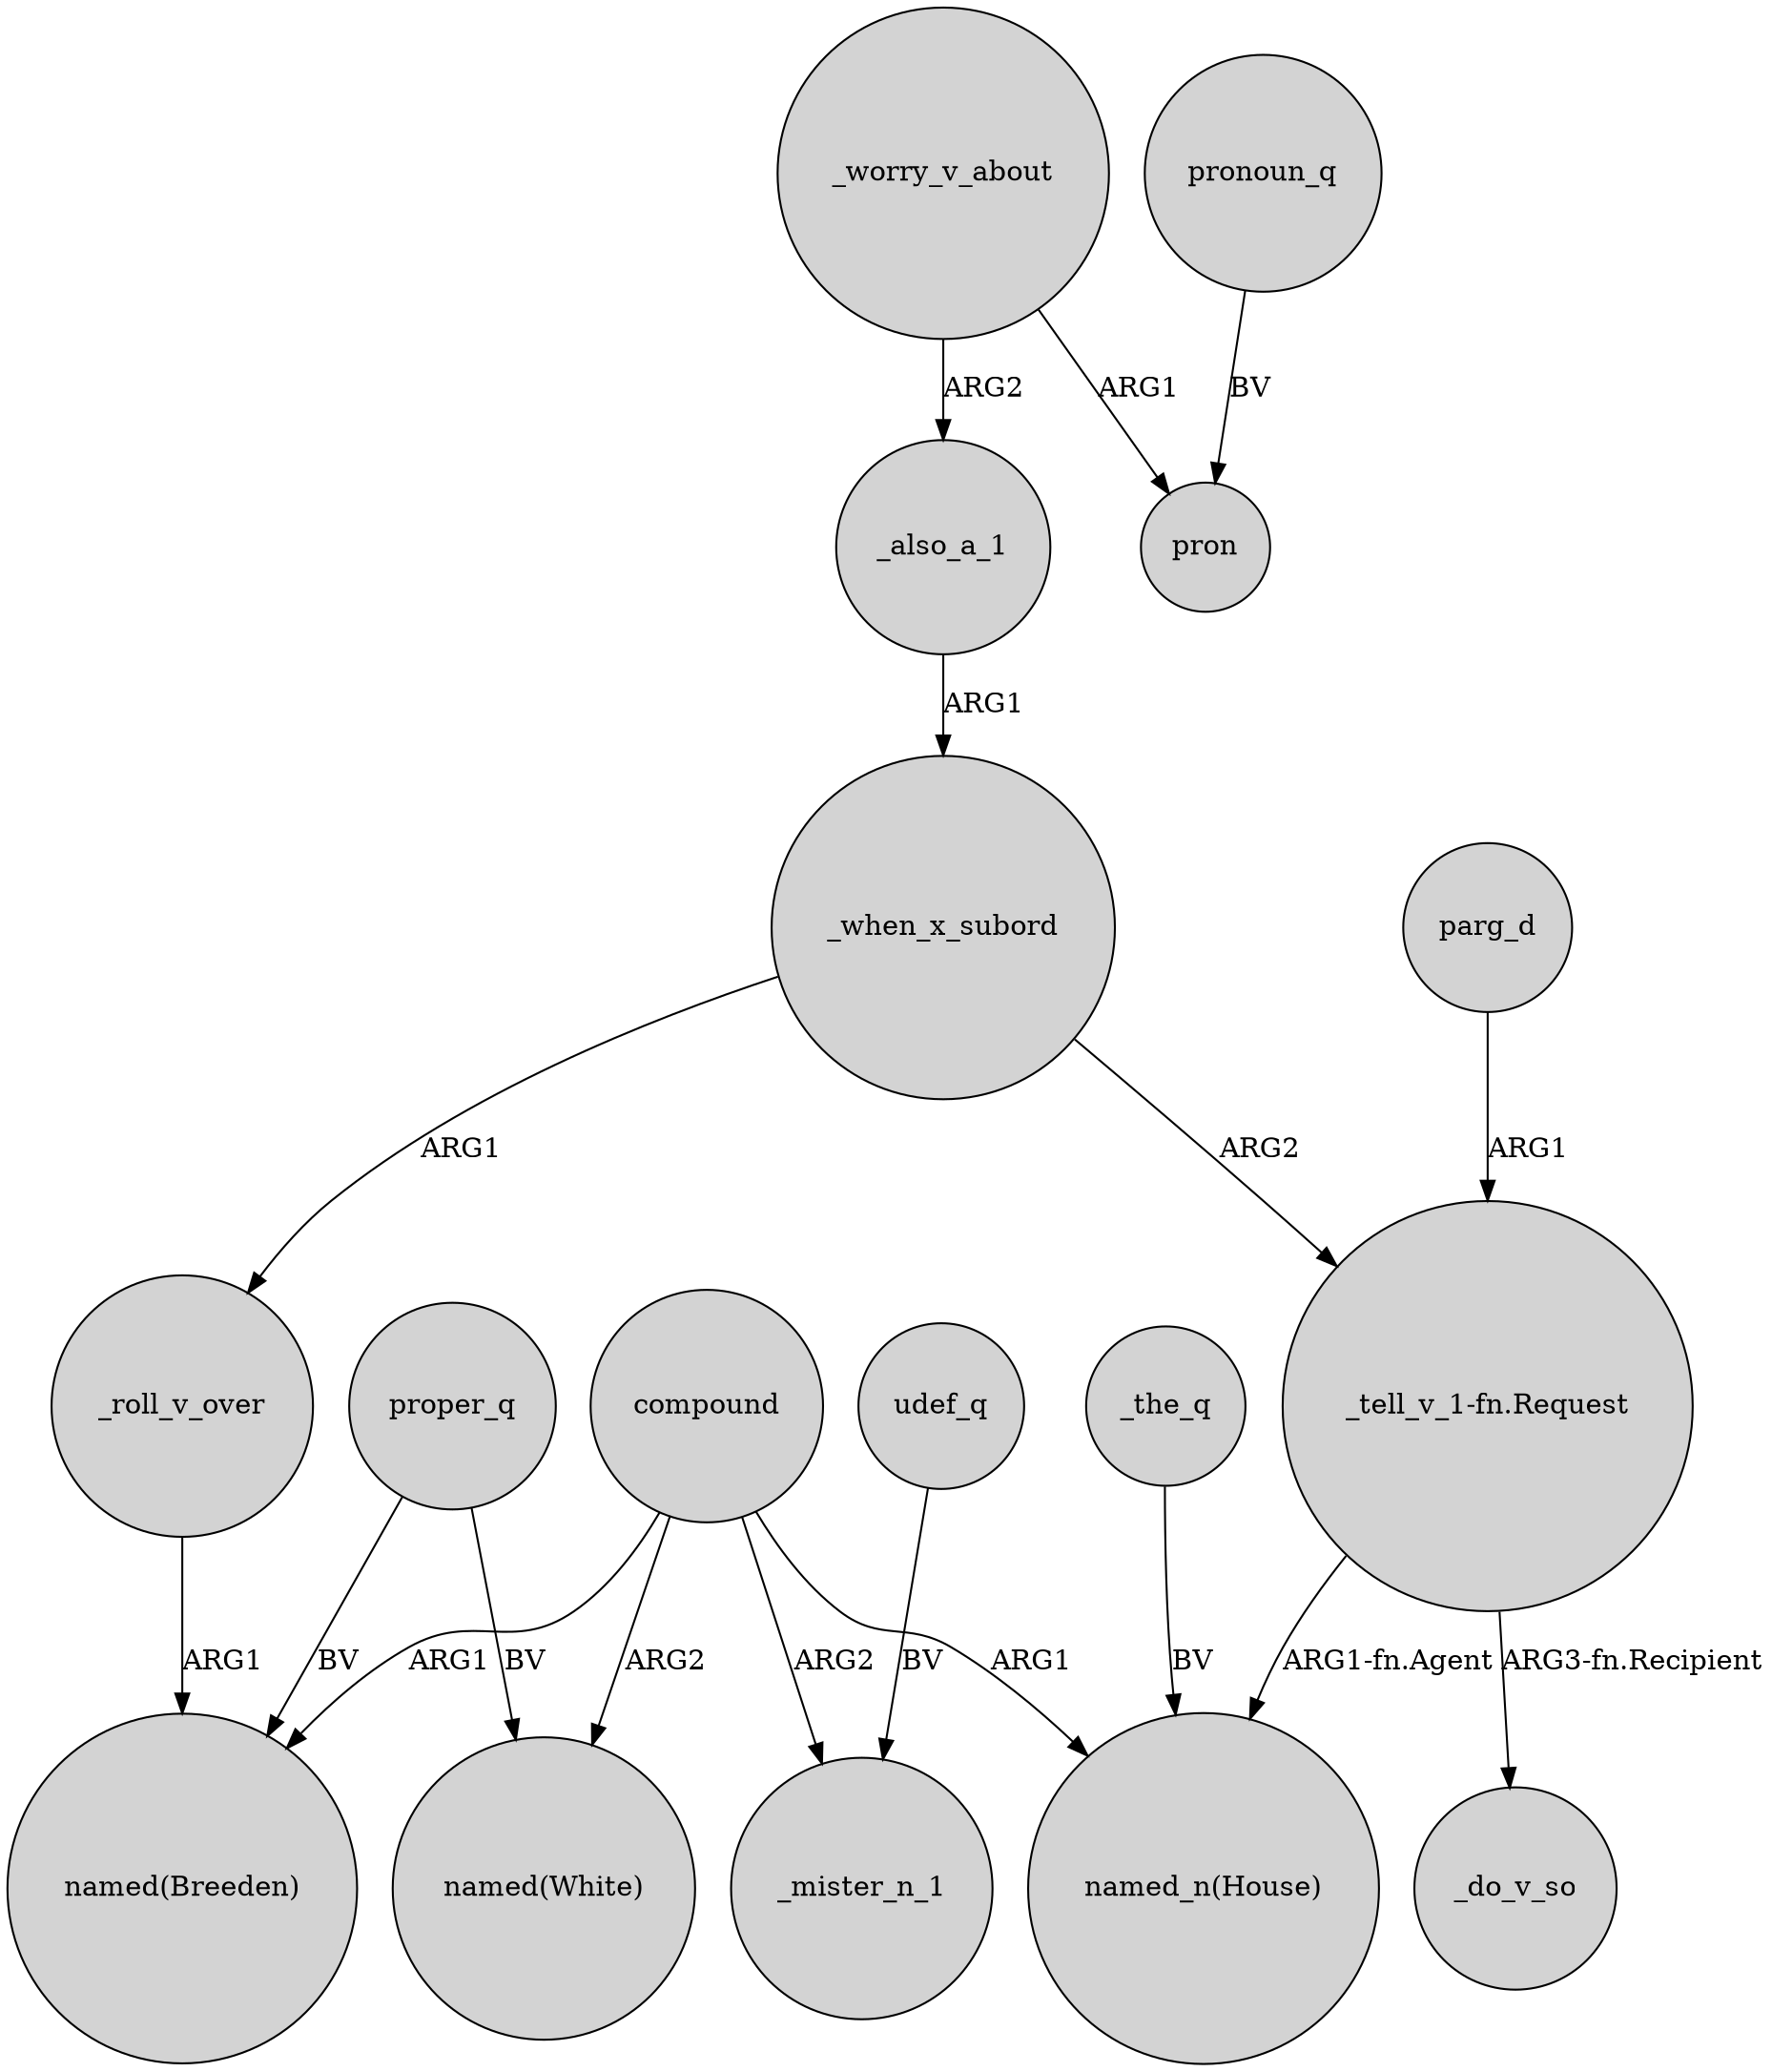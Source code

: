 digraph {
	node [shape=circle style=filled]
	proper_q -> "named(White)" [label=BV]
	udef_q -> _mister_n_1 [label=BV]
	_also_a_1 -> _when_x_subord [label=ARG1]
	"_tell_v_1-fn.Request" -> "named_n(House)" [label="ARG1-fn.Agent"]
	proper_q -> "named(Breeden)" [label=BV]
	_roll_v_over -> "named(Breeden)" [label=ARG1]
	_worry_v_about -> _also_a_1 [label=ARG2]
	_when_x_subord -> _roll_v_over [label=ARG1]
	compound -> "named_n(House)" [label=ARG1]
	_the_q -> "named_n(House)" [label=BV]
	compound -> "named(White)" [label=ARG2]
	compound -> "named(Breeden)" [label=ARG1]
	_worry_v_about -> pron [label=ARG1]
	parg_d -> "_tell_v_1-fn.Request" [label=ARG1]
	compound -> _mister_n_1 [label=ARG2]
	"_tell_v_1-fn.Request" -> _do_v_so [label="ARG3-fn.Recipient"]
	_when_x_subord -> "_tell_v_1-fn.Request" [label=ARG2]
	pronoun_q -> pron [label=BV]
}
